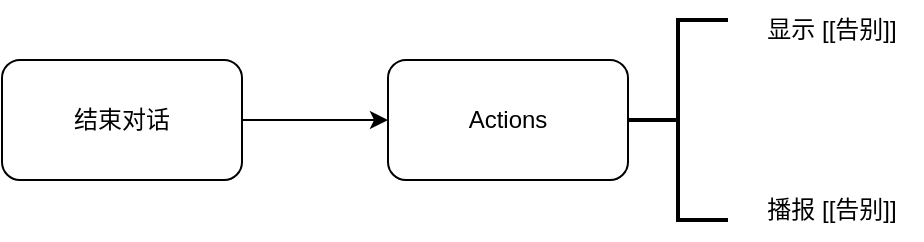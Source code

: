 <mxfile version="21.7.5" type="github">
  <diagram name="第 1 页" id="m73FjYxaq2TLEmXIzn8r">
    <mxGraphModel dx="1434" dy="756" grid="1" gridSize="10" guides="1" tooltips="1" connect="1" arrows="1" fold="1" page="1" pageScale="1" pageWidth="827" pageHeight="1169" math="0" shadow="0">
      <root>
        <mxCell id="0" />
        <mxCell id="1" parent="0" />
        <mxCell id="-mogn-YHE08IeKjcMIyL-1" value="" style="edgeStyle=orthogonalEdgeStyle;rounded=0;orthogonalLoop=1;jettySize=auto;html=1;" edge="1" parent="1" source="-mogn-YHE08IeKjcMIyL-2" target="-mogn-YHE08IeKjcMIyL-3">
          <mxGeometry relative="1" as="geometry" />
        </mxCell>
        <mxCell id="-mogn-YHE08IeKjcMIyL-2" value="结束对话" style="rounded=1;whiteSpace=wrap;html=1;" vertex="1" parent="1">
          <mxGeometry x="220" y="260" width="120" height="60" as="geometry" />
        </mxCell>
        <mxCell id="-mogn-YHE08IeKjcMIyL-3" value="Actions" style="rounded=1;whiteSpace=wrap;html=1;" vertex="1" parent="1">
          <mxGeometry x="413" y="260" width="120" height="60" as="geometry" />
        </mxCell>
        <mxCell id="-mogn-YHE08IeKjcMIyL-4" value="" style="strokeWidth=2;html=1;shape=mxgraph.flowchart.annotation_2;align=left;labelPosition=right;pointerEvents=1;" vertex="1" parent="1">
          <mxGeometry x="533" y="240" width="50" height="100" as="geometry" />
        </mxCell>
        <mxCell id="-mogn-YHE08IeKjcMIyL-5" value="显示&amp;nbsp;[[告别]]" style="text;html=1;strokeColor=none;fillColor=none;align=center;verticalAlign=middle;whiteSpace=wrap;rounded=0;" vertex="1" parent="1">
          <mxGeometry x="590" y="230" width="90" height="30" as="geometry" />
        </mxCell>
        <mxCell id="-mogn-YHE08IeKjcMIyL-6" value="播报&amp;nbsp;[[告别]]" style="text;html=1;strokeColor=none;fillColor=none;align=center;verticalAlign=middle;whiteSpace=wrap;rounded=0;" vertex="1" parent="1">
          <mxGeometry x="590" y="320" width="90" height="30" as="geometry" />
        </mxCell>
      </root>
    </mxGraphModel>
  </diagram>
</mxfile>
